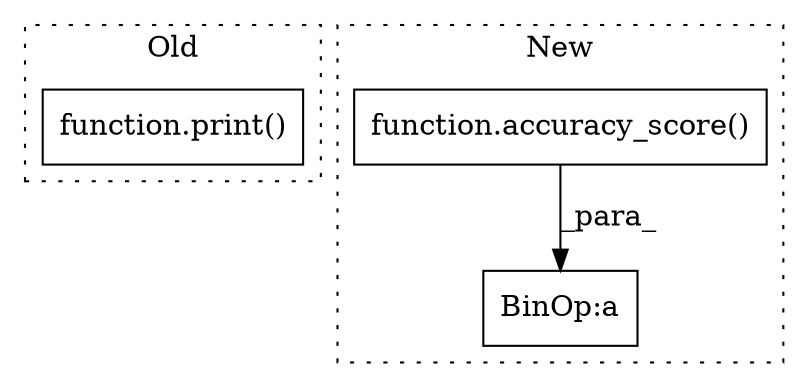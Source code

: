 digraph G {
subgraph cluster0 {
1 [label="function.print()" a="75" s="3315,3343" l="6,1" shape="box"];
label = "Old";
style="dotted";
}
subgraph cluster1 {
2 [label="function.accuracy_score()" a="75" s="4690,4715" l="15,1" shape="box"];
3 [label="BinOp:a" a="82" s="4685" l="1" shape="box"];
label = "New";
style="dotted";
}
2 -> 3 [label="_para_"];
}